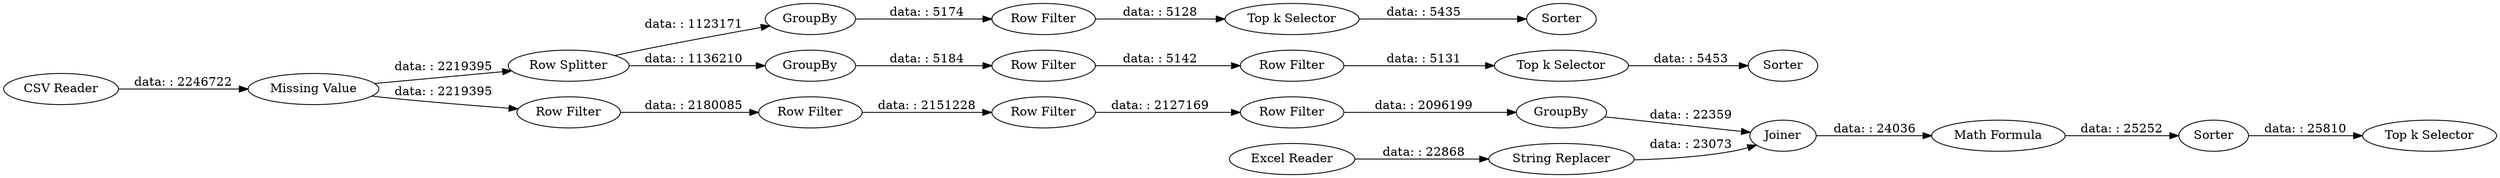 digraph {
	"-5232617340523439187_1" [label="CSV Reader"]
	"-5232617340523439187_12" [label=GroupBy]
	"-5232617340523439187_14" [label=GroupBy]
	"-5232617340523439187_17" [label="Math Formula"]
	"-5232617340523439187_8" [label="Missing Value"]
	"-5232617340523439187_3" [label="Row Splitter"]
	"-5232617340523439187_10" [label=Joiner]
	"-5232617340523439187_27" [label="Row Filter"]
	"-5232617340523439187_16" [label="String Replacer"]
	"-5232617340523439187_26" [label="Row Filter"]
	"-5232617340523439187_28" [label="Row Filter"]
	"-5232617340523439187_18" [label=Sorter]
	"-5232617340523439187_9" [label="Excel Reader"]
	"-5232617340523439187_15" [label=GroupBy]
	"-5232617340523439187_6" [label=Sorter]
	"-5232617340523439187_31" [label="Row Filter"]
	"-5232617340523439187_24" [label="Top k Selector"]
	"-5232617340523439187_29" [label="Row Filter"]
	"-5232617340523439187_30" [label="Row Filter"]
	"-5232617340523439187_23" [label="Top k Selector"]
	"-5232617340523439187_22" [label="Top k Selector"]
	"-5232617340523439187_25" [label="Row Filter"]
	"-5232617340523439187_7" [label=Sorter]
	"-5232617340523439187_10" -> "-5232617340523439187_17" [label="data: : 24036"]
	"-5232617340523439187_30" -> "-5232617340523439187_24" [label="data: : 5128"]
	"-5232617340523439187_17" -> "-5232617340523439187_18" [label="data: : 25252"]
	"-5232617340523439187_29" -> "-5232617340523439187_23" [label="data: : 5131"]
	"-5232617340523439187_8" -> "-5232617340523439187_3" [label="data: : 2219395"]
	"-5232617340523439187_24" -> "-5232617340523439187_7" [label="data: : 5435"]
	"-5232617340523439187_9" -> "-5232617340523439187_16" [label="data: : 22868"]
	"-5232617340523439187_31" -> "-5232617340523439187_29" [label="data: : 5142"]
	"-5232617340523439187_3" -> "-5232617340523439187_14" [label="data: : 1123171"]
	"-5232617340523439187_15" -> "-5232617340523439187_31" [label="data: : 5184"]
	"-5232617340523439187_18" -> "-5232617340523439187_22" [label="data: : 25810"]
	"-5232617340523439187_28" -> "-5232617340523439187_12" [label="data: : 2096199"]
	"-5232617340523439187_27" -> "-5232617340523439187_28" [label="data: : 2127169"]
	"-5232617340523439187_16" -> "-5232617340523439187_10" [label="data: : 23073"]
	"-5232617340523439187_3" -> "-5232617340523439187_15" [label="data: : 1136210"]
	"-5232617340523439187_1" -> "-5232617340523439187_8" [label="data: : 2246722"]
	"-5232617340523439187_8" -> "-5232617340523439187_25" [label="data: : 2219395"]
	"-5232617340523439187_14" -> "-5232617340523439187_30" [label="data: : 5174"]
	"-5232617340523439187_23" -> "-5232617340523439187_6" [label="data: : 5453"]
	"-5232617340523439187_25" -> "-5232617340523439187_26" [label="data: : 2180085"]
	"-5232617340523439187_12" -> "-5232617340523439187_10" [label="data: : 22359"]
	"-5232617340523439187_26" -> "-5232617340523439187_27" [label="data: : 2151228"]
	rankdir=LR
}
